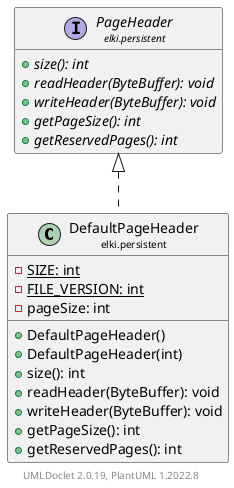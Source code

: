 @startuml
    remove .*\.(Instance|Par|Parameterizer|Factory)$
    set namespaceSeparator none
    hide empty fields
    hide empty methods

    class "<size:14>DefaultPageHeader\n<size:10>elki.persistent" as elki.persistent.DefaultPageHeader [[DefaultPageHeader.html]] {
        {static} -SIZE: int
        {static} -FILE_VERSION: int
        -pageSize: int
        +DefaultPageHeader()
        +DefaultPageHeader(int)
        +size(): int
        +readHeader(ByteBuffer): void
        +writeHeader(ByteBuffer): void
        +getPageSize(): int
        +getReservedPages(): int
    }

    interface "<size:14>PageHeader\n<size:10>elki.persistent" as elki.persistent.PageHeader [[PageHeader.html]] {
        {abstract} +size(): int
        {abstract} +readHeader(ByteBuffer): void
        {abstract} +writeHeader(ByteBuffer): void
        {abstract} +getPageSize(): int
        {abstract} +getReservedPages(): int
    }

    elki.persistent.PageHeader <|.. elki.persistent.DefaultPageHeader

    center footer UMLDoclet 2.0.19, PlantUML 1.2022.8
@enduml
